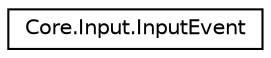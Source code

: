digraph "クラス階層図"
{
 // LATEX_PDF_SIZE
  edge [fontname="Helvetica",fontsize="10",labelfontname="Helvetica",labelfontsize="10"];
  node [fontname="Helvetica",fontsize="10",shape=record];
  rankdir="LR";
  Node0 [label="Core.Input.InputEvent",height=0.2,width=0.4,color="black", fillcolor="white", style="filled",URL="$classCore_1_1Input_1_1InputEvent.html",tooltip="InputActionのラッパークラス"];
}
